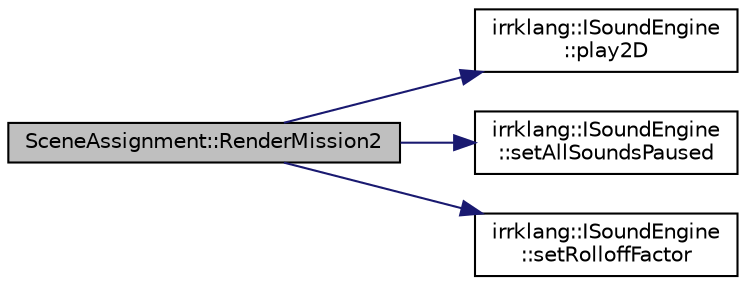 digraph "SceneAssignment::RenderMission2"
{
  bgcolor="transparent";
  edge [fontname="Helvetica",fontsize="10",labelfontname="Helvetica",labelfontsize="10"];
  node [fontname="Helvetica",fontsize="10",shape=record];
  rankdir="LR";
  Node1 [label="SceneAssignment::RenderMission2",height=0.2,width=0.4,color="black", fillcolor="grey75", style="filled", fontcolor="black"];
  Node1 -> Node2 [color="midnightblue",fontsize="10",style="solid",fontname="Helvetica"];
  Node2 [label="irrklang::ISoundEngine\l::play2D",height=0.2,width=0.4,color="black",URL="$classirrklang_1_1ISoundEngine.html#a25f612fe6479d3b22dc5bab2a2eaa927",tooltip="loads a sound source (if not loaded already) from a file and plays it. "];
  Node1 -> Node3 [color="midnightblue",fontsize="10",style="solid",fontname="Helvetica"];
  Node3 [label="irrklang::ISoundEngine\l::setAllSoundsPaused",height=0.2,width=0.4,color="black",URL="$classirrklang_1_1ISoundEngine.html#a92f1a34edd5bfdde3eaae13212eb4147",tooltip="Pauses or unpauses all currently playing sounds. "];
  Node1 -> Node4 [color="midnightblue",fontsize="10",style="solid",fontname="Helvetica"];
  Node4 [label="irrklang::ISoundEngine\l::setRolloffFactor",height=0.2,width=0.4,color="black",URL="$classirrklang_1_1ISoundEngine.html#a789c363d79071e868c5ee768f2c3d469",tooltip="Sets a rolloff factor which influences the amount of attenuation that is applied to 3D sounds..."];
}
